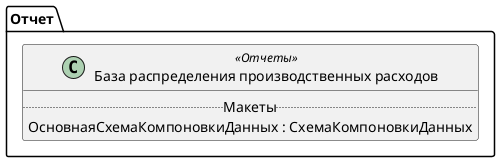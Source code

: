 ﻿@startuml БазаРаспределенияПроизводственныхРасходов
'!include templates.wsd
'..\include templates.wsd
class Отчет.БазаРаспределенияПроизводственныхРасходов as "База распределения производственных расходов" <<Отчеты>>
{
..Макеты..
ОсновнаяСхемаКомпоновкиДанных : СхемаКомпоновкиДанных
}
@enduml
